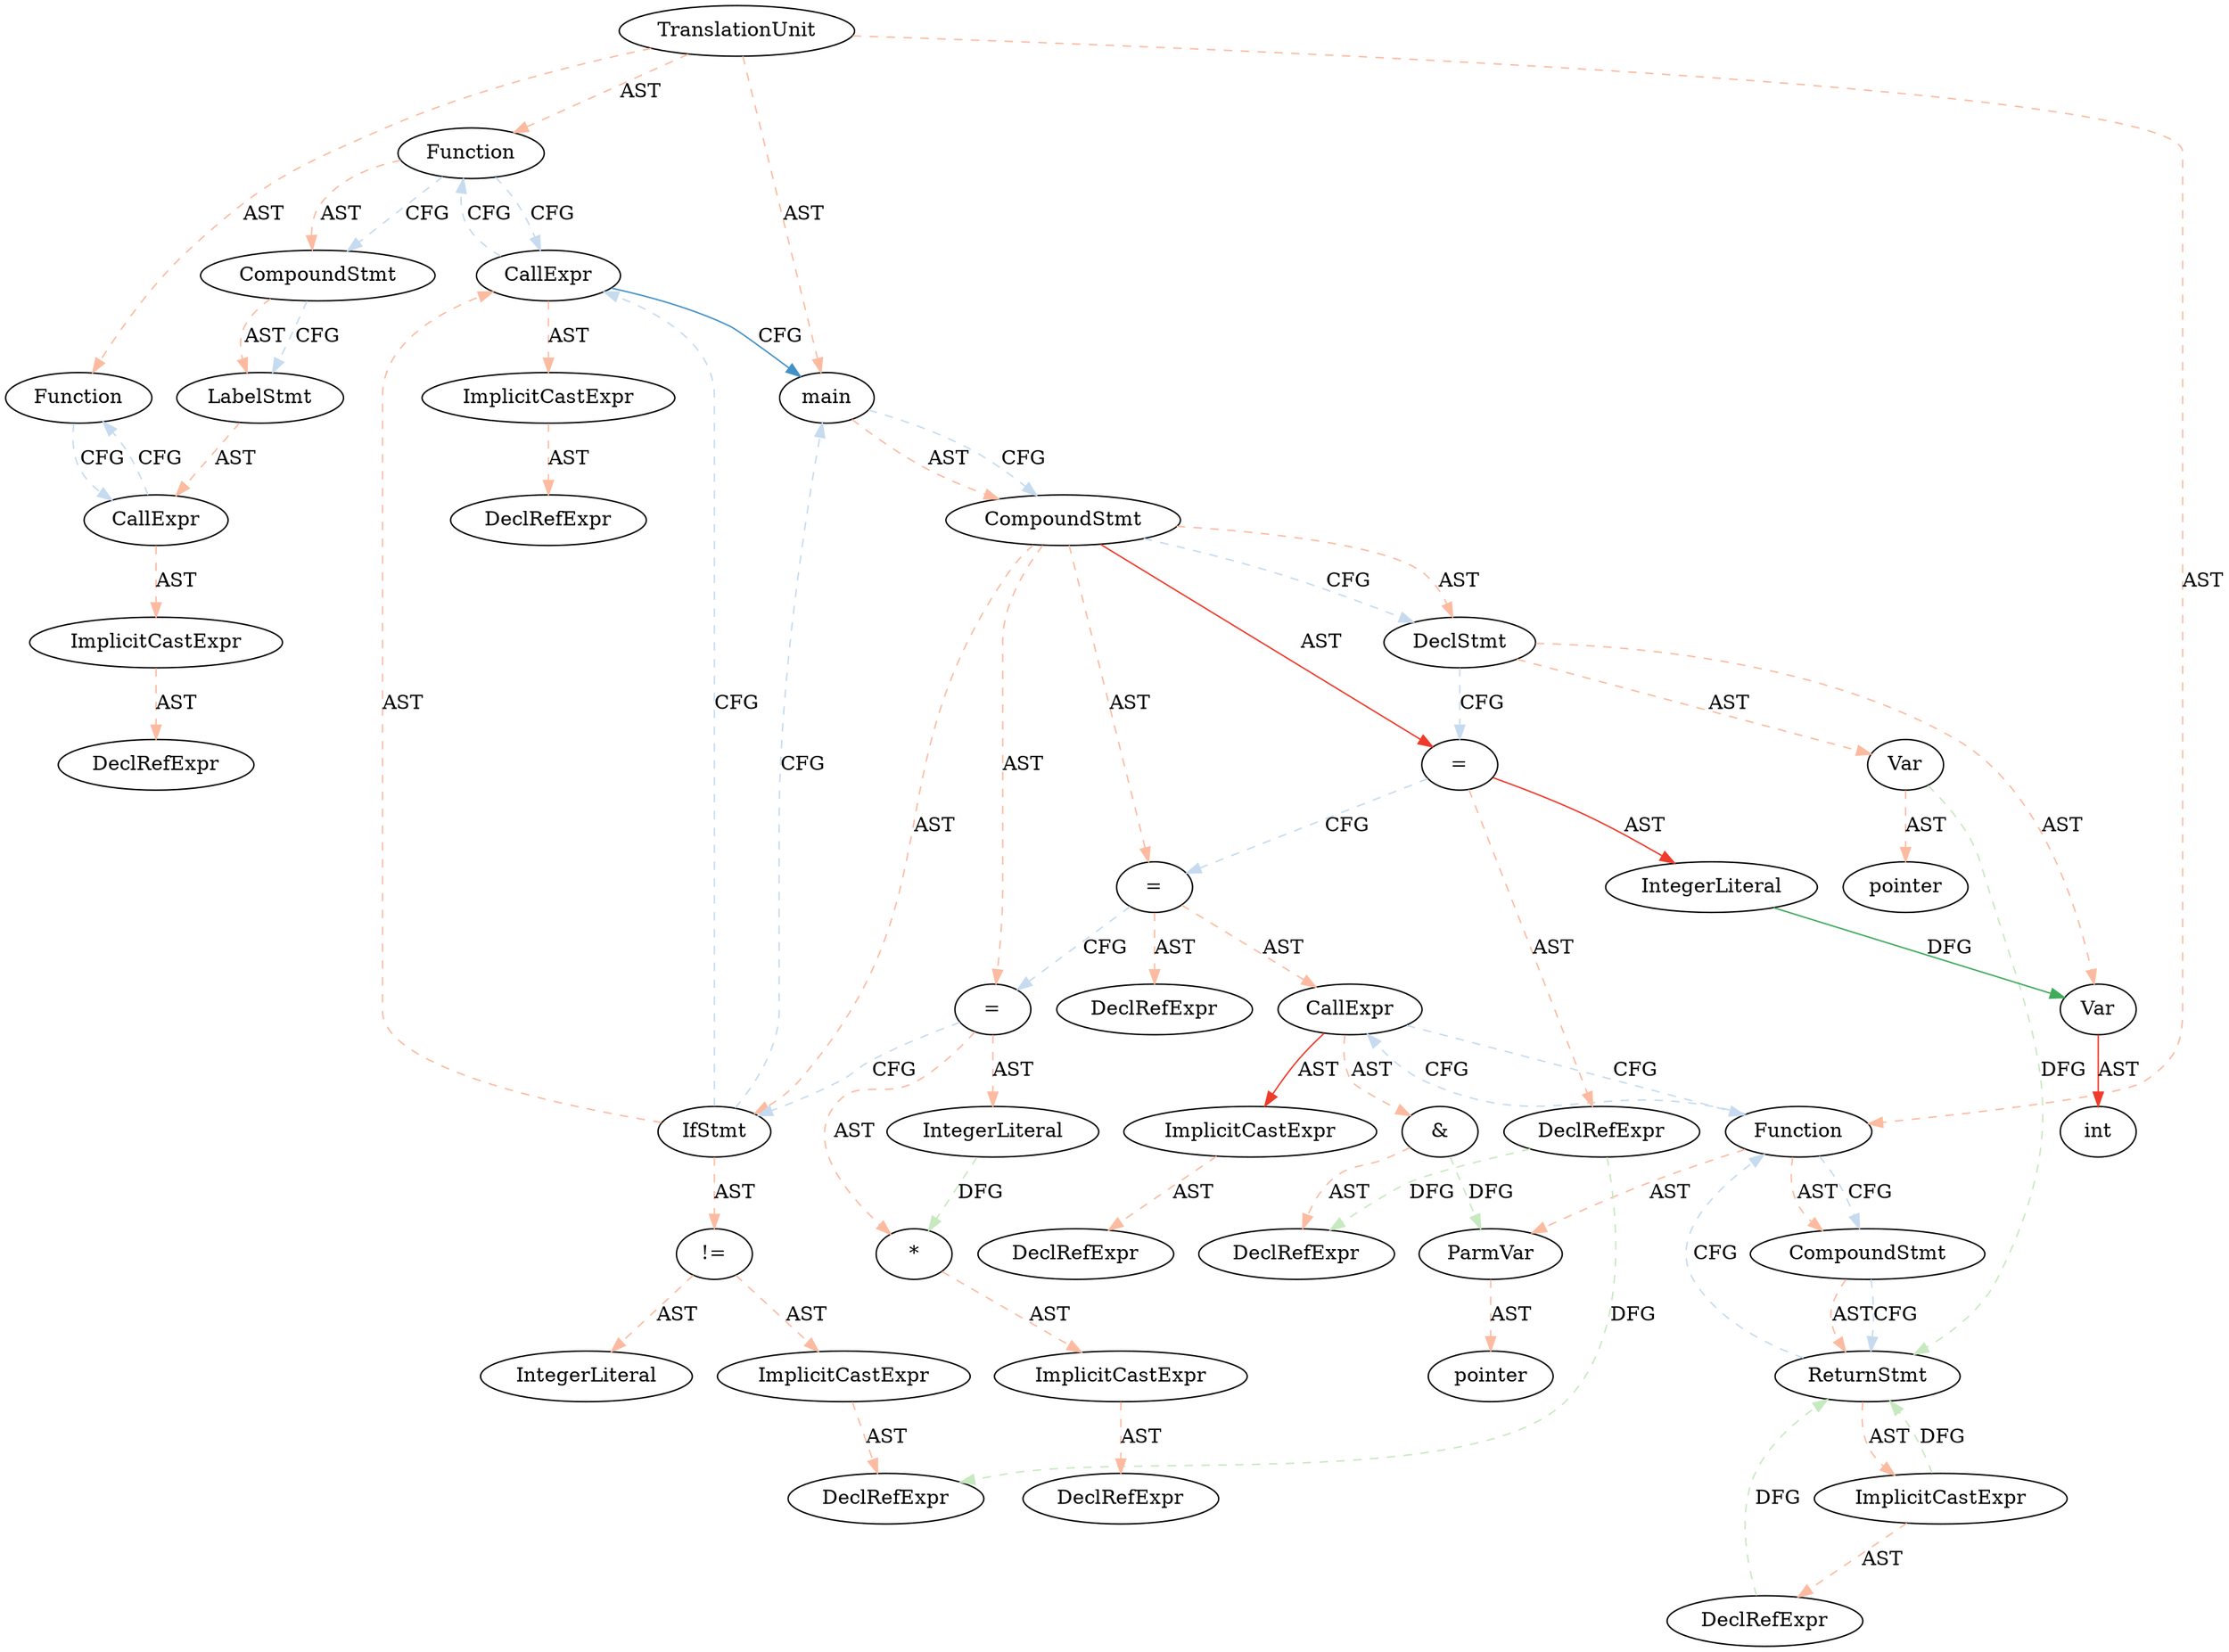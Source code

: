 digraph "" {
	node [label="\N"];
	0	[label=TranslationUnit];
	1	[label=Function];
	0 -> 1	[key=0,
		color=3,
		colorscheme=reds8,
		label=AST,
		style=dashed];
	2	[label=Function];
	0 -> 2	[key=0,
		color=3,
		colorscheme=reds8,
		label=AST,
		style=dashed];
	8	[label=Function];
	0 -> 8	[key=0,
		color=3,
		colorscheme=reds8,
		label=AST,
		style=dashed];
	15	[label=main];
	0 -> 15	[key=0,
		color=3,
		colorscheme=reds8,
		label=AST,
		style=dashed];
	5	[label=CallExpr];
	1 -> 5	[key=0,
		color=3,
		colorscheme=blues8,
		label=CFG,
		style=dashed];
	3	[label=CompoundStmt];
	2 -> 3	[key=0,
		color=3,
		colorscheme=reds8,
		label=AST,
		style=dashed];
	2 -> 3	[key=1,
		color=3,
		colorscheme=blues8,
		label=CFG,
		style=dashed];
	42	[label=CallExpr];
	2 -> 42	[key=0,
		color=3,
		colorscheme=blues8,
		label=CFG,
		style=dashed];
	4	[label=LabelStmt];
	3 -> 4	[key=0,
		color=3,
		colorscheme=reds8,
		label=AST,
		style=dashed];
	3 -> 4	[key=1,
		color=3,
		colorscheme=blues8,
		label=CFG,
		style=dashed];
	4 -> 5	[key=0,
		color=3,
		colorscheme=reds8,
		label=AST,
		style=dashed];
	5 -> 1	[key=0,
		color=3,
		colorscheme=blues8,
		label=CFG,
		style=dashed];
	6	[label=ImplicitCastExpr];
	5 -> 6	[key=0,
		color=3,
		colorscheme=reds8,
		label=AST,
		style=dashed];
	7	[label=DeclRefExpr];
	6 -> 7	[key=0,
		color=3,
		colorscheme=reds8,
		label=AST,
		style=dashed];
	9	[label=ParmVar];
	8 -> 9	[key=0,
		color=3,
		colorscheme=reds8,
		label=AST,
		style=dashed];
	11	[label=CompoundStmt];
	8 -> 11	[key=0,
		color=3,
		colorscheme=reds8,
		label=AST,
		style=dashed];
	8 -> 11	[key=1,
		color=3,
		colorscheme=blues8,
		label=CFG,
		style=dashed];
	27	[label=CallExpr];
	8 -> 27	[key=0,
		color=3,
		colorscheme=blues8,
		label=CFG,
		style=dashed];
	10	[label=pointer];
	9 -> 10	[key=0,
		color=3,
		colorscheme=reds8,
		label=AST,
		style=dashed];
	12	[label=ReturnStmt];
	11 -> 12	[key=0,
		color=3,
		colorscheme=reds8,
		label=AST,
		style=dashed];
	11 -> 12	[key=1,
		color=3,
		colorscheme=blues8,
		label=CFG,
		style=dashed];
	12 -> 8	[key=0,
		color=3,
		colorscheme=blues8,
		label=CFG,
		style=dashed];
	13	[label=ImplicitCastExpr];
	12 -> 13	[key=0,
		color=3,
		colorscheme=reds8,
		label=AST,
		style=dashed];
	13 -> 12	[key=0,
		color=3,
		colorscheme=greens8,
		label=DFG,
		style=dashed];
	14	[label=DeclRefExpr];
	13 -> 14	[key=0,
		color=3,
		colorscheme=reds8,
		label=AST,
		style=dashed];
	14 -> 12	[key=0,
		color=3,
		colorscheme=greens8,
		label=DFG,
		style=dashed];
	16	[label=CompoundStmt];
	15 -> 16	[key=0,
		color=3,
		colorscheme=reds8,
		label=AST,
		style=dashed];
	15 -> 16	[key=1,
		color=3,
		colorscheme=blues8,
		label=CFG,
		style=dashed];
	17	[label=DeclStmt];
	16 -> 17	[key=0,
		color=3,
		colorscheme=reds8,
		label=AST,
		style=dashed];
	16 -> 17	[key=1,
		color=3,
		colorscheme=blues8,
		label=CFG,
		style=dashed];
	22	[label="="];
	16 -> 22	[key=0,
		color=6,
		colorscheme=reds8,
		label=AST,
		style=solid];
	25	[label="="];
	16 -> 25	[key=0,
		color=3,
		colorscheme=reds8,
		label=AST,
		style=dashed];
	32	[label="="];
	16 -> 32	[key=0,
		color=3,
		colorscheme=reds8,
		label=AST,
		style=dashed];
	37	[label=IfStmt];
	16 -> 37	[key=0,
		color=3,
		colorscheme=reds8,
		label=AST,
		style=dashed];
	18	[label=Var];
	17 -> 18	[key=0,
		color=3,
		colorscheme=reds8,
		label=AST,
		style=dashed];
	20	[label=Var];
	17 -> 20	[key=0,
		color=3,
		colorscheme=reds8,
		label=AST,
		style=dashed];
	17 -> 22	[key=0,
		color=3,
		colorscheme=blues8,
		label=CFG,
		style=dashed];
	19	[label=int];
	18 -> 19	[key=0,
		color=6,
		colorscheme=reds8,
		label=AST,
		style=solid];
	20 -> 12	[key=0,
		color=3,
		colorscheme=greens8,
		label=DFG,
		style=dashed];
	21	[label=pointer];
	20 -> 21	[key=0,
		color=3,
		colorscheme=reds8,
		label=AST,
		style=dashed];
	23	[label=DeclRefExpr];
	22 -> 23	[key=0,
		color=3,
		colorscheme=reds8,
		label=AST,
		style=dashed];
	24	[label=IntegerLiteral];
	22 -> 24	[key=0,
		color=6,
		colorscheme=reds8,
		label=AST,
		style=solid];
	22 -> 25	[key=0,
		color=3,
		colorscheme=blues8,
		label=CFG,
		style=dashed];
	31	[label=DeclRefExpr];
	23 -> 31	[key=0,
		color=3,
		colorscheme=greens8,
		label=DFG,
		style=dashed];
	40	[label=DeclRefExpr];
	23 -> 40	[key=0,
		color=3,
		colorscheme=greens8,
		label=DFG,
		style=dashed];
	24 -> 18	[key=0,
		color=6,
		colorscheme=greens8,
		label=DFG,
		style=solid];
	26	[label=DeclRefExpr];
	25 -> 26	[key=0,
		color=3,
		colorscheme=reds8,
		label=AST,
		style=dashed];
	25 -> 27	[key=0,
		color=3,
		colorscheme=reds8,
		label=AST,
		style=dashed];
	25 -> 32	[key=0,
		color=3,
		colorscheme=blues8,
		label=CFG,
		style=dashed];
	27 -> 8	[key=0,
		color=3,
		colorscheme=blues8,
		label=CFG,
		style=dashed];
	28	[label=ImplicitCastExpr];
	27 -> 28	[key=0,
		color=6,
		colorscheme=reds8,
		label=AST,
		style=solid];
	30	[label="&"];
	27 -> 30	[key=0,
		color=3,
		colorscheme=reds8,
		label=AST,
		style=dashed];
	29	[label=DeclRefExpr];
	28 -> 29	[key=0,
		color=3,
		colorscheme=reds8,
		label=AST,
		style=dashed];
	30 -> 9	[key=0,
		color=3,
		colorscheme=greens8,
		label=DFG,
		style=dashed];
	30 -> 31	[key=0,
		color=3,
		colorscheme=reds8,
		label=AST,
		style=dashed];
	33	[label="*"];
	32 -> 33	[key=0,
		color=3,
		colorscheme=reds8,
		label=AST,
		style=dashed];
	36	[label=IntegerLiteral];
	32 -> 36	[key=0,
		color=3,
		colorscheme=reds8,
		label=AST,
		style=dashed];
	32 -> 37	[key=0,
		color=3,
		colorscheme=blues8,
		label=CFG,
		style=dashed];
	34	[label=ImplicitCastExpr];
	33 -> 34	[key=0,
		color=3,
		colorscheme=reds8,
		label=AST,
		style=dashed];
	35	[label=DeclRefExpr];
	34 -> 35	[key=0,
		color=3,
		colorscheme=reds8,
		label=AST,
		style=dashed];
	36 -> 33	[key=0,
		color=3,
		colorscheme=greens8,
		label=DFG,
		style=dashed];
	37 -> 15	[key=0,
		color=3,
		colorscheme=blues8,
		label=CFG,
		style=dashed];
	38	[label="!="];
	37 -> 38	[key=0,
		color=3,
		colorscheme=reds8,
		label=AST,
		style=dashed];
	37 -> 42	[key=0,
		color=3,
		colorscheme=reds8,
		label=AST,
		style=dashed];
	37 -> 42	[key=1,
		color=3,
		colorscheme=blues8,
		label=CFG,
		style=dashed];
	39	[label=ImplicitCastExpr];
	38 -> 39	[key=0,
		color=3,
		colorscheme=reds8,
		label=AST,
		style=dashed];
	41	[label=IntegerLiteral];
	38 -> 41	[key=0,
		color=3,
		colorscheme=reds8,
		label=AST,
		style=dashed];
	39 -> 40	[key=0,
		color=3,
		colorscheme=reds8,
		label=AST,
		style=dashed];
	42 -> 2	[key=0,
		color=3,
		colorscheme=blues8,
		label=CFG,
		style=dashed];
	42 -> 15	[key=0,
		color=6,
		colorscheme=blues8,
		label=CFG,
		style=solid];
	43	[label=ImplicitCastExpr];
	42 -> 43	[key=0,
		color=3,
		colorscheme=reds8,
		label=AST,
		style=dashed];
	44	[label=DeclRefExpr];
	43 -> 44	[key=0,
		color=3,
		colorscheme=reds8,
		label=AST,
		style=dashed];
}
